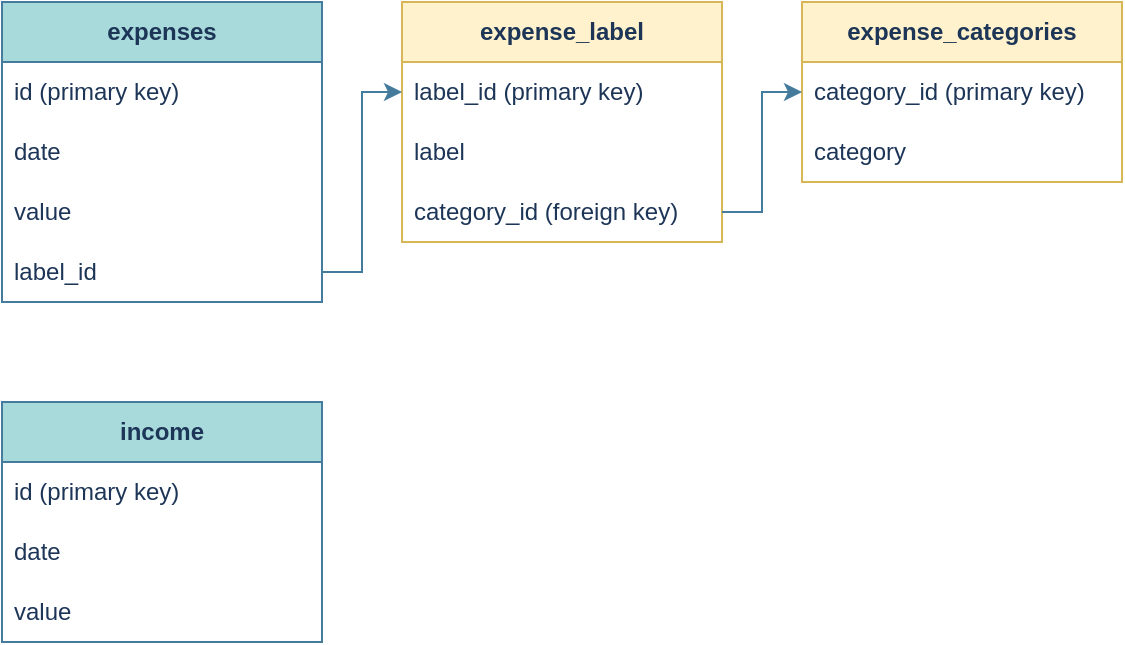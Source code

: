 <mxfile version="27.0.9">
  <diagram name="Page-1" id="3wRffUtWi0vx-m931uVM">
    <mxGraphModel dx="706" dy="632" grid="1" gridSize="10" guides="1" tooltips="1" connect="1" arrows="1" fold="1" page="1" pageScale="1" pageWidth="850" pageHeight="1100" math="0" shadow="0">
      <root>
        <mxCell id="0" />
        <mxCell id="1" parent="0" />
        <mxCell id="UqbT94H1K-0Br9mkm44D-1" value="&lt;b&gt;expenses&lt;/b&gt;" style="swimlane;fontStyle=0;childLayout=stackLayout;horizontal=1;startSize=30;horizontalStack=0;resizeParent=1;resizeParentMax=0;resizeLast=0;collapsible=1;marginBottom=0;whiteSpace=wrap;html=1;fillColor=#A8DADC;strokeColor=#457B9D;rounded=0;labelBackgroundColor=none;fontColor=#1D3557;" vertex="1" parent="1">
          <mxGeometry x="40" y="40" width="160" height="150" as="geometry" />
        </mxCell>
        <mxCell id="UqbT94H1K-0Br9mkm44D-2" value="id (primary key)" style="text;strokeColor=none;fillColor=none;align=left;verticalAlign=middle;spacingLeft=4;spacingRight=4;overflow=hidden;points=[[0,0.5],[1,0.5]];portConstraint=eastwest;rotatable=0;whiteSpace=wrap;html=1;rounded=0;labelBackgroundColor=none;fontColor=#1D3557;" vertex="1" parent="UqbT94H1K-0Br9mkm44D-1">
          <mxGeometry y="30" width="160" height="30" as="geometry" />
        </mxCell>
        <mxCell id="UqbT94H1K-0Br9mkm44D-17" value="date" style="text;strokeColor=none;fillColor=none;align=left;verticalAlign=middle;spacingLeft=4;spacingRight=4;overflow=hidden;points=[[0,0.5],[1,0.5]];portConstraint=eastwest;rotatable=0;whiteSpace=wrap;html=1;rounded=0;labelBackgroundColor=none;fontColor=#1D3557;" vertex="1" parent="UqbT94H1K-0Br9mkm44D-1">
          <mxGeometry y="60" width="160" height="30" as="geometry" />
        </mxCell>
        <mxCell id="UqbT94H1K-0Br9mkm44D-3" value="value" style="text;strokeColor=none;fillColor=none;align=left;verticalAlign=middle;spacingLeft=4;spacingRight=4;overflow=hidden;points=[[0,0.5],[1,0.5]];portConstraint=eastwest;rotatable=0;whiteSpace=wrap;html=1;rounded=0;labelBackgroundColor=none;fontColor=#1D3557;" vertex="1" parent="UqbT94H1K-0Br9mkm44D-1">
          <mxGeometry y="90" width="160" height="30" as="geometry" />
        </mxCell>
        <mxCell id="UqbT94H1K-0Br9mkm44D-4" value="label_id" style="text;strokeColor=none;fillColor=none;align=left;verticalAlign=middle;spacingLeft=4;spacingRight=4;overflow=hidden;points=[[0,0.5],[1,0.5]];portConstraint=eastwest;rotatable=0;whiteSpace=wrap;html=1;rounded=0;labelBackgroundColor=none;fontColor=#1D3557;" vertex="1" parent="UqbT94H1K-0Br9mkm44D-1">
          <mxGeometry y="120" width="160" height="30" as="geometry" />
        </mxCell>
        <mxCell id="UqbT94H1K-0Br9mkm44D-5" value="&lt;b&gt;income&lt;/b&gt;" style="swimlane;fontStyle=0;childLayout=stackLayout;horizontal=1;startSize=30;horizontalStack=0;resizeParent=1;resizeParentMax=0;resizeLast=0;collapsible=1;marginBottom=0;whiteSpace=wrap;html=1;fillColor=#A8DADC;strokeColor=#457B9D;rounded=0;labelBackgroundColor=none;fontColor=#1D3557;" vertex="1" parent="1">
          <mxGeometry x="40" y="240" width="160" height="120" as="geometry" />
        </mxCell>
        <mxCell id="UqbT94H1K-0Br9mkm44D-6" value="id (primary key)" style="text;strokeColor=none;fillColor=none;align=left;verticalAlign=middle;spacingLeft=4;spacingRight=4;overflow=hidden;points=[[0,0.5],[1,0.5]];portConstraint=eastwest;rotatable=0;whiteSpace=wrap;html=1;rounded=0;labelBackgroundColor=none;fontColor=#1D3557;" vertex="1" parent="UqbT94H1K-0Br9mkm44D-5">
          <mxGeometry y="30" width="160" height="30" as="geometry" />
        </mxCell>
        <mxCell id="UqbT94H1K-0Br9mkm44D-7" value="date" style="text;strokeColor=none;fillColor=none;align=left;verticalAlign=middle;spacingLeft=4;spacingRight=4;overflow=hidden;points=[[0,0.5],[1,0.5]];portConstraint=eastwest;rotatable=0;whiteSpace=wrap;html=1;rounded=0;labelBackgroundColor=none;fontColor=#1D3557;" vertex="1" parent="UqbT94H1K-0Br9mkm44D-5">
          <mxGeometry y="60" width="160" height="30" as="geometry" />
        </mxCell>
        <mxCell id="UqbT94H1K-0Br9mkm44D-8" value="value" style="text;strokeColor=none;fillColor=none;align=left;verticalAlign=middle;spacingLeft=4;spacingRight=4;overflow=hidden;points=[[0,0.5],[1,0.5]];portConstraint=eastwest;rotatable=0;whiteSpace=wrap;html=1;rounded=0;labelBackgroundColor=none;fontColor=#1D3557;" vertex="1" parent="UqbT94H1K-0Br9mkm44D-5">
          <mxGeometry y="90" width="160" height="30" as="geometry" />
        </mxCell>
        <mxCell id="UqbT94H1K-0Br9mkm44D-9" value="&lt;b&gt;expense_categories&lt;/b&gt;" style="swimlane;fontStyle=0;childLayout=stackLayout;horizontal=1;startSize=30;horizontalStack=0;resizeParent=1;resizeParentMax=0;resizeLast=0;collapsible=1;marginBottom=0;whiteSpace=wrap;html=1;fillColor=#fff2cc;strokeColor=#d6b656;rounded=0;labelBackgroundColor=none;fontColor=#1D3557;" vertex="1" parent="1">
          <mxGeometry x="440" y="40" width="160" height="90" as="geometry" />
        </mxCell>
        <mxCell id="UqbT94H1K-0Br9mkm44D-10" value="category_id (primary key)" style="text;strokeColor=none;fillColor=none;align=left;verticalAlign=middle;spacingLeft=4;spacingRight=4;overflow=hidden;points=[[0,0.5],[1,0.5]];portConstraint=eastwest;rotatable=0;whiteSpace=wrap;html=1;rounded=0;labelBackgroundColor=none;fontColor=#1D3557;" vertex="1" parent="UqbT94H1K-0Br9mkm44D-9">
          <mxGeometry y="30" width="160" height="30" as="geometry" />
        </mxCell>
        <mxCell id="UqbT94H1K-0Br9mkm44D-11" value="category" style="text;strokeColor=none;fillColor=none;align=left;verticalAlign=middle;spacingLeft=4;spacingRight=4;overflow=hidden;points=[[0,0.5],[1,0.5]];portConstraint=eastwest;rotatable=0;whiteSpace=wrap;html=1;rounded=0;labelBackgroundColor=none;fontColor=#1D3557;" vertex="1" parent="UqbT94H1K-0Br9mkm44D-9">
          <mxGeometry y="60" width="160" height="30" as="geometry" />
        </mxCell>
        <mxCell id="UqbT94H1K-0Br9mkm44D-13" value="&lt;b&gt;expense_label&lt;/b&gt;" style="swimlane;fontStyle=0;childLayout=stackLayout;horizontal=1;startSize=30;horizontalStack=0;resizeParent=1;resizeParentMax=0;resizeLast=0;collapsible=1;marginBottom=0;whiteSpace=wrap;html=1;fillColor=#fff2cc;strokeColor=#d6b656;rounded=0;labelBackgroundColor=none;fontColor=#1D3557;" vertex="1" parent="1">
          <mxGeometry x="240" y="40" width="160" height="120" as="geometry" />
        </mxCell>
        <mxCell id="UqbT94H1K-0Br9mkm44D-14" value="label_id (primary key)" style="text;strokeColor=none;fillColor=none;align=left;verticalAlign=middle;spacingLeft=4;spacingRight=4;overflow=hidden;points=[[0,0.5],[1,0.5]];portConstraint=eastwest;rotatable=0;whiteSpace=wrap;html=1;rounded=0;labelBackgroundColor=none;fontColor=#1D3557;" vertex="1" parent="UqbT94H1K-0Br9mkm44D-13">
          <mxGeometry y="30" width="160" height="30" as="geometry" />
        </mxCell>
        <mxCell id="UqbT94H1K-0Br9mkm44D-15" value="label" style="text;strokeColor=none;fillColor=none;align=left;verticalAlign=middle;spacingLeft=4;spacingRight=4;overflow=hidden;points=[[0,0.5],[1,0.5]];portConstraint=eastwest;rotatable=0;whiteSpace=wrap;html=1;rounded=0;labelBackgroundColor=none;fontColor=#1D3557;" vertex="1" parent="UqbT94H1K-0Br9mkm44D-13">
          <mxGeometry y="60" width="160" height="30" as="geometry" />
        </mxCell>
        <mxCell id="UqbT94H1K-0Br9mkm44D-16" value="category_id (foreign key)" style="text;strokeColor=none;fillColor=none;align=left;verticalAlign=middle;spacingLeft=4;spacingRight=4;overflow=hidden;points=[[0,0.5],[1,0.5]];portConstraint=eastwest;rotatable=0;whiteSpace=wrap;html=1;rounded=0;labelBackgroundColor=none;fontColor=#1D3557;" vertex="1" parent="UqbT94H1K-0Br9mkm44D-13">
          <mxGeometry y="90" width="160" height="30" as="geometry" />
        </mxCell>
        <mxCell id="UqbT94H1K-0Br9mkm44D-18" style="edgeStyle=orthogonalEdgeStyle;rounded=0;orthogonalLoop=1;jettySize=auto;html=1;exitX=1;exitY=0.5;exitDx=0;exitDy=0;entryX=0;entryY=0.5;entryDx=0;entryDy=0;fillColor=#A8DADC;strokeColor=#457B9D;labelBackgroundColor=none;fontColor=default;" edge="1" parent="1" source="UqbT94H1K-0Br9mkm44D-4" target="UqbT94H1K-0Br9mkm44D-14">
          <mxGeometry relative="1" as="geometry" />
        </mxCell>
        <mxCell id="UqbT94H1K-0Br9mkm44D-19" style="edgeStyle=orthogonalEdgeStyle;rounded=0;orthogonalLoop=1;jettySize=auto;html=1;exitX=1;exitY=0.5;exitDx=0;exitDy=0;entryX=0;entryY=0.5;entryDx=0;entryDy=0;fillColor=#A8DADC;strokeColor=#457B9D;labelBackgroundColor=none;fontColor=default;" edge="1" parent="1" source="UqbT94H1K-0Br9mkm44D-16" target="UqbT94H1K-0Br9mkm44D-10">
          <mxGeometry relative="1" as="geometry" />
        </mxCell>
      </root>
    </mxGraphModel>
  </diagram>
</mxfile>
